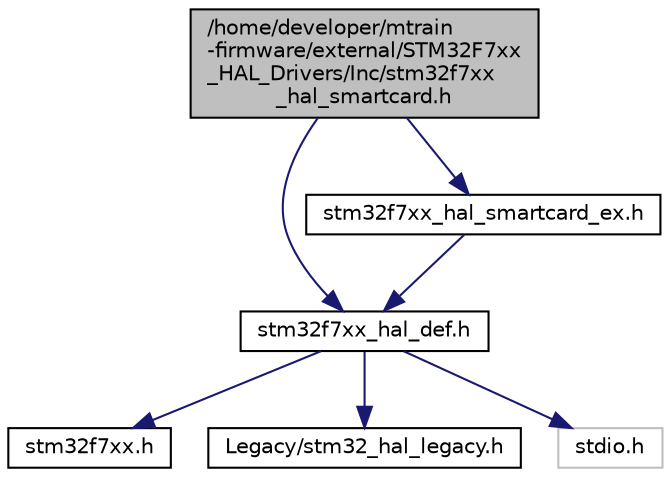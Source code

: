 digraph "/home/developer/mtrain-firmware/external/STM32F7xx_HAL_Drivers/Inc/stm32f7xx_hal_smartcard.h"
{
  edge [fontname="Helvetica",fontsize="10",labelfontname="Helvetica",labelfontsize="10"];
  node [fontname="Helvetica",fontsize="10",shape=record];
  Node0 [label="/home/developer/mtrain\l-firmware/external/STM32F7xx\l_HAL_Drivers/Inc/stm32f7xx\l_hal_smartcard.h",height=0.2,width=0.4,color="black", fillcolor="grey75", style="filled", fontcolor="black"];
  Node0 -> Node1 [color="midnightblue",fontsize="10",style="solid",fontname="Helvetica"];
  Node1 [label="stm32f7xx_hal_def.h",height=0.2,width=0.4,color="black", fillcolor="white", style="filled",URL="$stm32f7xx__hal__def_8h.html",tooltip="This file contains HAL common defines, enumeration, macros and structures definitions. "];
  Node1 -> Node2 [color="midnightblue",fontsize="10",style="solid",fontname="Helvetica"];
  Node2 [label="stm32f7xx.h",height=0.2,width=0.4,color="black", fillcolor="white", style="filled",URL="$stm32f7xx_8h.html",tooltip="CMSIS STM32F7xx Device Peripheral Access Layer Header File. "];
  Node1 -> Node3 [color="midnightblue",fontsize="10",style="solid",fontname="Helvetica"];
  Node3 [label="Legacy/stm32_hal_legacy.h",height=0.2,width=0.4,color="black", fillcolor="white", style="filled",URL="$stm32__hal__legacy_8h.html",tooltip="This file contains aliases definition for the STM32Cube HAL constants macros and functions maintained..."];
  Node1 -> Node4 [color="midnightblue",fontsize="10",style="solid",fontname="Helvetica"];
  Node4 [label="stdio.h",height=0.2,width=0.4,color="grey75", fillcolor="white", style="filled"];
  Node0 -> Node5 [color="midnightblue",fontsize="10",style="solid",fontname="Helvetica"];
  Node5 [label="stm32f7xx_hal_smartcard_ex.h",height=0.2,width=0.4,color="black", fillcolor="white", style="filled",URL="$stm32f7xx__hal__smartcard__ex_8h.html",tooltip="Header file of SMARTCARD HAL module. "];
  Node5 -> Node1 [color="midnightblue",fontsize="10",style="solid",fontname="Helvetica"];
}
